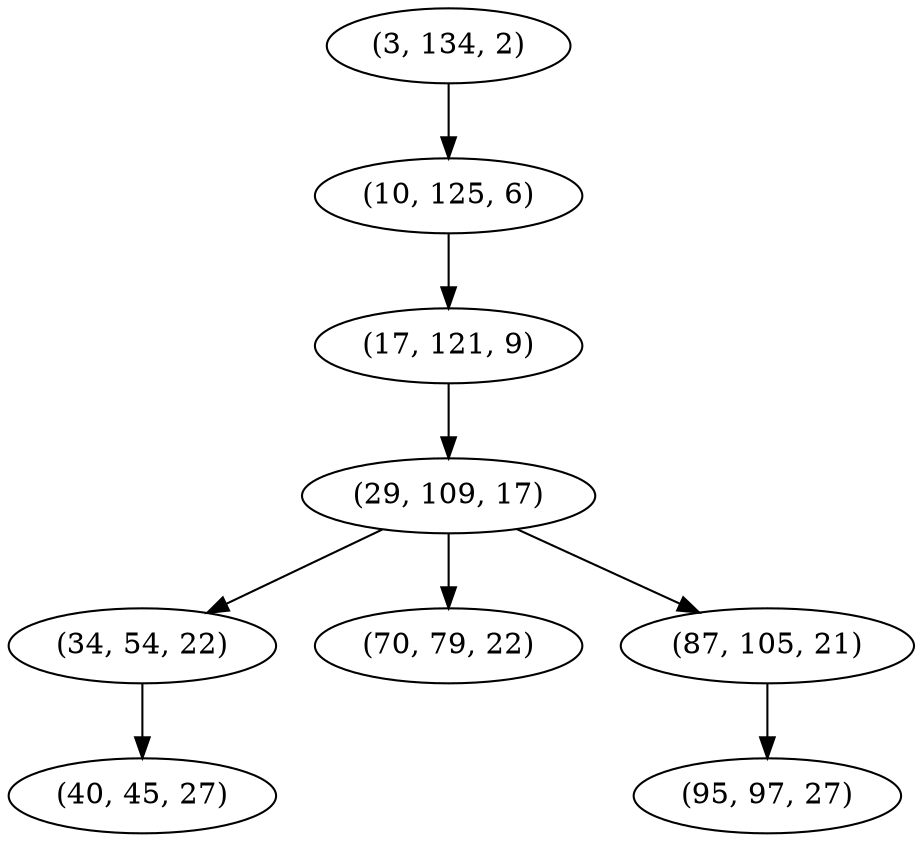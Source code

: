 digraph tree {
    "(3, 134, 2)";
    "(10, 125, 6)";
    "(17, 121, 9)";
    "(29, 109, 17)";
    "(34, 54, 22)";
    "(40, 45, 27)";
    "(70, 79, 22)";
    "(87, 105, 21)";
    "(95, 97, 27)";
    "(3, 134, 2)" -> "(10, 125, 6)";
    "(10, 125, 6)" -> "(17, 121, 9)";
    "(17, 121, 9)" -> "(29, 109, 17)";
    "(29, 109, 17)" -> "(34, 54, 22)";
    "(29, 109, 17)" -> "(70, 79, 22)";
    "(29, 109, 17)" -> "(87, 105, 21)";
    "(34, 54, 22)" -> "(40, 45, 27)";
    "(87, 105, 21)" -> "(95, 97, 27)";
}

